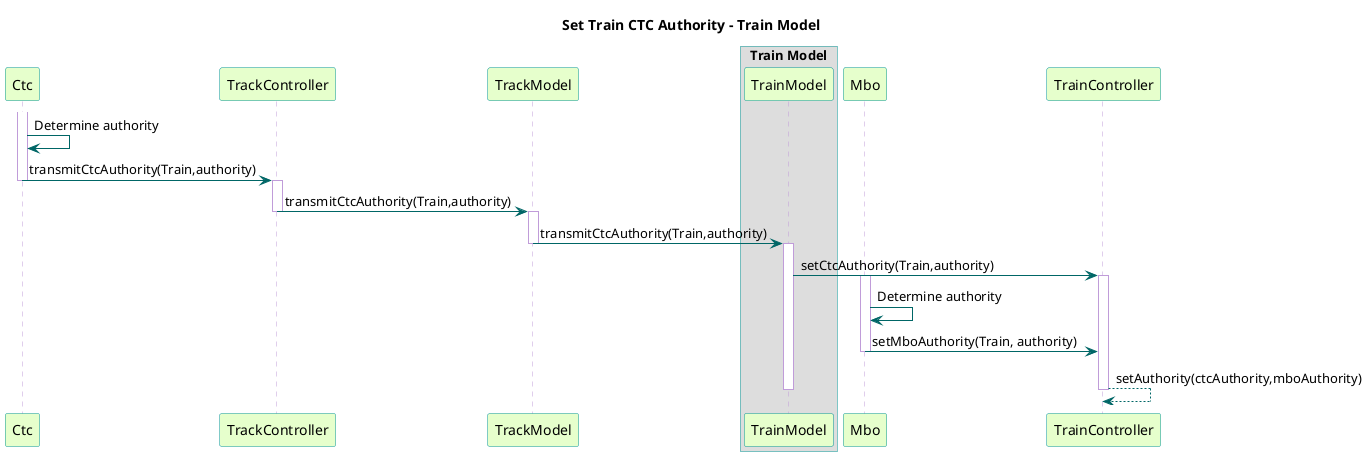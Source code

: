 @startuml

title Set Train CTC Authority - Train Model

skinparam sequence {
  BackgroundColor transparent
  ParticipantBackgroundColor #e6ffcc
  ParticipantBorderColor 	#049595
  PackageBorderCOlor  #049595
  BoxBorderColor  #049595
  ArrowColor #006666
  LifeLineBorderColor #c09cd9
}

participant Ctc
participant TrackController
participant TrackModel
box "Train Model"
participant TrainModel
end box
participant Mbo

activate Ctc
Ctc -> Ctc : Determine authority
Ctc -> TrackController : transmitCtcAuthority(Train,authority)
deactivate Ctc

activate TrackController
TrackController -> TrackModel : transmitCtcAuthority(Train,authority)
deactivate TrackController

activate TrackModel
TrackModel -> TrainModel : transmitCtcAuthority(Train,authority)
deactivate TrackModel

activate TrainModel
TrainModel -> TrainController : setCtcAuthority(Train,authority)
activate TrainController

activate Mbo
Mbo -> Mbo : Determine authority
Mbo -> TrainController : setMboAuthority(Train, authority)
deactivate Mbo

TrainController --> TrainController : setAuthority(ctcAuthority,mboAuthority)
deactivate TrainController

deactivate TrainModel

@enduml
